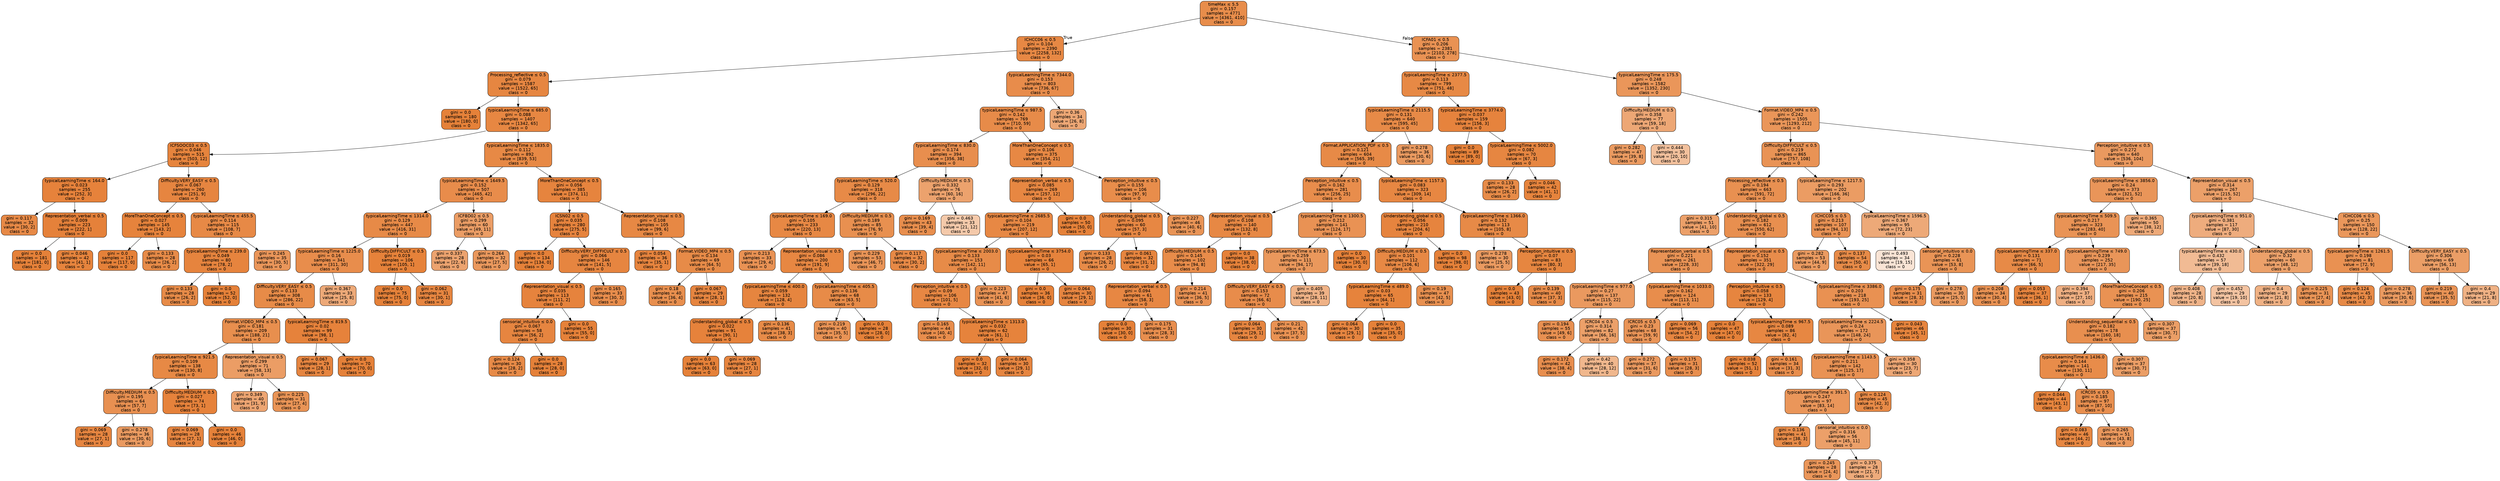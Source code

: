digraph Tree {
node [shape=box, style="filled, rounded", color="black", fontname=helvetica] ;
edge [fontname=helvetica] ;
0 [label=<timeMax &le; 5.5<br/>gini = 0.157<br/>samples = 4771<br/>value = [4361, 410]<br/>class = 0>, fillcolor="#e58139e7"] ;
1 [label=<ICHCC06 &le; 0.5<br/>gini = 0.104<br/>samples = 2390<br/>value = [2258, 132]<br/>class = 0>, fillcolor="#e58139f0"] ;
0 -> 1 [labeldistance=2.5, labelangle=45, headlabel="True"] ;
2 [label=<Processing_reflective &le; 0.5<br/>gini = 0.079<br/>samples = 1587<br/>value = [1522, 65]<br/>class = 0>, fillcolor="#e58139f4"] ;
1 -> 2 ;
3 [label=<gini = 0.0<br/>samples = 180<br/>value = [180, 0]<br/>class = 0>, fillcolor="#e58139ff"] ;
2 -> 3 ;
4 [label=<typicalLearningTime &le; 685.0<br/>gini = 0.088<br/>samples = 1407<br/>value = [1342, 65]<br/>class = 0>, fillcolor="#e58139f3"] ;
2 -> 4 ;
5 [label=<ICFSOOC03 &le; 0.5<br/>gini = 0.046<br/>samples = 515<br/>value = [503, 12]<br/>class = 0>, fillcolor="#e58139f9"] ;
4 -> 5 ;
6 [label=<typicalLearningTime &le; 164.0<br/>gini = 0.023<br/>samples = 255<br/>value = [252, 3]<br/>class = 0>, fillcolor="#e58139fc"] ;
5 -> 6 ;
7 [label=<gini = 0.117<br/>samples = 32<br/>value = [30, 2]<br/>class = 0>, fillcolor="#e58139ee"] ;
6 -> 7 ;
8 [label=<Representation_verbal &le; 0.5<br/>gini = 0.009<br/>samples = 223<br/>value = [222, 1]<br/>class = 0>, fillcolor="#e58139fe"] ;
6 -> 8 ;
9 [label=<gini = 0.0<br/>samples = 181<br/>value = [181, 0]<br/>class = 0>, fillcolor="#e58139ff"] ;
8 -> 9 ;
10 [label=<gini = 0.046<br/>samples = 42<br/>value = [41, 1]<br/>class = 0>, fillcolor="#e58139f9"] ;
8 -> 10 ;
11 [label=<Difficulty.VERY_EASY &le; 0.5<br/>gini = 0.067<br/>samples = 260<br/>value = [251, 9]<br/>class = 0>, fillcolor="#e58139f6"] ;
5 -> 11 ;
12 [label=<MoreThanOneConcept &le; 0.5<br/>gini = 0.027<br/>samples = 145<br/>value = [143, 2]<br/>class = 0>, fillcolor="#e58139fb"] ;
11 -> 12 ;
13 [label=<gini = 0.0<br/>samples = 117<br/>value = [117, 0]<br/>class = 0>, fillcolor="#e58139ff"] ;
12 -> 13 ;
14 [label=<gini = 0.133<br/>samples = 28<br/>value = [26, 2]<br/>class = 0>, fillcolor="#e58139eb"] ;
12 -> 14 ;
15 [label=<typicalLearningTime &le; 455.5<br/>gini = 0.114<br/>samples = 115<br/>value = [108, 7]<br/>class = 0>, fillcolor="#e58139ee"] ;
11 -> 15 ;
16 [label=<typicalLearningTime &le; 239.0<br/>gini = 0.049<br/>samples = 80<br/>value = [78, 2]<br/>class = 0>, fillcolor="#e58139f8"] ;
15 -> 16 ;
17 [label=<gini = 0.133<br/>samples = 28<br/>value = [26, 2]<br/>class = 0>, fillcolor="#e58139eb"] ;
16 -> 17 ;
18 [label=<gini = 0.0<br/>samples = 52<br/>value = [52, 0]<br/>class = 0>, fillcolor="#e58139ff"] ;
16 -> 18 ;
19 [label=<gini = 0.245<br/>samples = 35<br/>value = [30, 5]<br/>class = 0>, fillcolor="#e58139d4"] ;
15 -> 19 ;
20 [label=<typicalLearningTime &le; 1835.0<br/>gini = 0.112<br/>samples = 892<br/>value = [839, 53]<br/>class = 0>, fillcolor="#e58139ef"] ;
4 -> 20 ;
21 [label=<typicalLearningTime &le; 1649.5<br/>gini = 0.152<br/>samples = 507<br/>value = [465, 42]<br/>class = 0>, fillcolor="#e58139e8"] ;
20 -> 21 ;
22 [label=<typicalLearningTime &le; 1314.0<br/>gini = 0.129<br/>samples = 447<br/>value = [416, 31]<br/>class = 0>, fillcolor="#e58139ec"] ;
21 -> 22 ;
23 [label=<typicalLearningTime &le; 1225.0<br/>gini = 0.16<br/>samples = 341<br/>value = [311, 30]<br/>class = 0>, fillcolor="#e58139e6"] ;
22 -> 23 ;
24 [label=<Difficulty.VERY_EASY &le; 0.5<br/>gini = 0.133<br/>samples = 308<br/>value = [286, 22]<br/>class = 0>, fillcolor="#e58139eb"] ;
23 -> 24 ;
25 [label=<Format.VIDEO_MP4 &le; 0.5<br/>gini = 0.181<br/>samples = 209<br/>value = [188, 21]<br/>class = 0>, fillcolor="#e58139e3"] ;
24 -> 25 ;
26 [label=<typicalLearningTime &le; 921.5<br/>gini = 0.109<br/>samples = 138<br/>value = [130, 8]<br/>class = 0>, fillcolor="#e58139ef"] ;
25 -> 26 ;
27 [label=<Difficulty.MEDIUM &le; 0.5<br/>gini = 0.195<br/>samples = 64<br/>value = [57, 7]<br/>class = 0>, fillcolor="#e58139e0"] ;
26 -> 27 ;
28 [label=<gini = 0.069<br/>samples = 28<br/>value = [27, 1]<br/>class = 0>, fillcolor="#e58139f6"] ;
27 -> 28 ;
29 [label=<gini = 0.278<br/>samples = 36<br/>value = [30, 6]<br/>class = 0>, fillcolor="#e58139cc"] ;
27 -> 29 ;
30 [label=<Difficulty.MEDIUM &le; 0.5<br/>gini = 0.027<br/>samples = 74<br/>value = [73, 1]<br/>class = 0>, fillcolor="#e58139fc"] ;
26 -> 30 ;
31 [label=<gini = 0.069<br/>samples = 28<br/>value = [27, 1]<br/>class = 0>, fillcolor="#e58139f6"] ;
30 -> 31 ;
32 [label=<gini = 0.0<br/>samples = 46<br/>value = [46, 0]<br/>class = 0>, fillcolor="#e58139ff"] ;
30 -> 32 ;
33 [label=<Representation_visual &le; 0.5<br/>gini = 0.299<br/>samples = 71<br/>value = [58, 13]<br/>class = 0>, fillcolor="#e58139c6"] ;
25 -> 33 ;
34 [label=<gini = 0.349<br/>samples = 40<br/>value = [31, 9]<br/>class = 0>, fillcolor="#e58139b5"] ;
33 -> 34 ;
35 [label=<gini = 0.225<br/>samples = 31<br/>value = [27, 4]<br/>class = 0>, fillcolor="#e58139d9"] ;
33 -> 35 ;
36 [label=<typicalLearningTime &le; 819.5<br/>gini = 0.02<br/>samples = 99<br/>value = [98, 1]<br/>class = 0>, fillcolor="#e58139fc"] ;
24 -> 36 ;
37 [label=<gini = 0.067<br/>samples = 29<br/>value = [28, 1]<br/>class = 0>, fillcolor="#e58139f6"] ;
36 -> 37 ;
38 [label=<gini = 0.0<br/>samples = 70<br/>value = [70, 0]<br/>class = 0>, fillcolor="#e58139ff"] ;
36 -> 38 ;
39 [label=<gini = 0.367<br/>samples = 33<br/>value = [25, 8]<br/>class = 0>, fillcolor="#e58139ad"] ;
23 -> 39 ;
40 [label=<Difficulty.DIFFICULT &le; 0.5<br/>gini = 0.019<br/>samples = 106<br/>value = [105, 1]<br/>class = 0>, fillcolor="#e58139fd"] ;
22 -> 40 ;
41 [label=<gini = 0.0<br/>samples = 75<br/>value = [75, 0]<br/>class = 0>, fillcolor="#e58139ff"] ;
40 -> 41 ;
42 [label=<gini = 0.062<br/>samples = 31<br/>value = [30, 1]<br/>class = 0>, fillcolor="#e58139f6"] ;
40 -> 42 ;
43 [label=<ICFBD02 &le; 0.5<br/>gini = 0.299<br/>samples = 60<br/>value = [49, 11]<br/>class = 0>, fillcolor="#e58139c6"] ;
21 -> 43 ;
44 [label=<gini = 0.337<br/>samples = 28<br/>value = [22, 6]<br/>class = 0>, fillcolor="#e58139b9"] ;
43 -> 44 ;
45 [label=<gini = 0.264<br/>samples = 32<br/>value = [27, 5]<br/>class = 0>, fillcolor="#e58139d0"] ;
43 -> 45 ;
46 [label=<MoreThanOneConcept &le; 0.5<br/>gini = 0.056<br/>samples = 385<br/>value = [374, 11]<br/>class = 0>, fillcolor="#e58139f8"] ;
20 -> 46 ;
47 [label=<ICSN02 &le; 0.5<br/>gini = 0.035<br/>samples = 280<br/>value = [275, 5]<br/>class = 0>, fillcolor="#e58139fa"] ;
46 -> 47 ;
48 [label=<gini = 0.0<br/>samples = 134<br/>value = [134, 0]<br/>class = 0>, fillcolor="#e58139ff"] ;
47 -> 48 ;
49 [label=<Difficulty.VERY_DIFFICULT &le; 0.5<br/>gini = 0.066<br/>samples = 146<br/>value = [141, 5]<br/>class = 0>, fillcolor="#e58139f6"] ;
47 -> 49 ;
50 [label=<Representation_visual &le; 0.5<br/>gini = 0.035<br/>samples = 113<br/>value = [111, 2]<br/>class = 0>, fillcolor="#e58139fa"] ;
49 -> 50 ;
51 [label=<sensorial_intuitivo &le; 0.0<br/>gini = 0.067<br/>samples = 58<br/>value = [56, 2]<br/>class = 0>, fillcolor="#e58139f6"] ;
50 -> 51 ;
52 [label=<gini = 0.124<br/>samples = 30<br/>value = [28, 2]<br/>class = 0>, fillcolor="#e58139ed"] ;
51 -> 52 ;
53 [label=<gini = 0.0<br/>samples = 28<br/>value = [28, 0]<br/>class = 0>, fillcolor="#e58139ff"] ;
51 -> 53 ;
54 [label=<gini = 0.0<br/>samples = 55<br/>value = [55, 0]<br/>class = 0>, fillcolor="#e58139ff"] ;
50 -> 54 ;
55 [label=<gini = 0.165<br/>samples = 33<br/>value = [30, 3]<br/>class = 0>, fillcolor="#e58139e6"] ;
49 -> 55 ;
56 [label=<Representation_visual &le; 0.5<br/>gini = 0.108<br/>samples = 105<br/>value = [99, 6]<br/>class = 0>, fillcolor="#e58139f0"] ;
46 -> 56 ;
57 [label=<gini = 0.054<br/>samples = 36<br/>value = [35, 1]<br/>class = 0>, fillcolor="#e58139f8"] ;
56 -> 57 ;
58 [label=<Format.VIDEO_MP4 &le; 0.5<br/>gini = 0.134<br/>samples = 69<br/>value = [64, 5]<br/>class = 0>, fillcolor="#e58139eb"] ;
56 -> 58 ;
59 [label=<gini = 0.18<br/>samples = 40<br/>value = [36, 4]<br/>class = 0>, fillcolor="#e58139e3"] ;
58 -> 59 ;
60 [label=<gini = 0.067<br/>samples = 29<br/>value = [28, 1]<br/>class = 0>, fillcolor="#e58139f6"] ;
58 -> 60 ;
61 [label=<typicalLearningTime &le; 7344.0<br/>gini = 0.153<br/>samples = 803<br/>value = [736, 67]<br/>class = 0>, fillcolor="#e58139e8"] ;
1 -> 61 ;
62 [label=<typicalLearningTime &le; 987.5<br/>gini = 0.142<br/>samples = 769<br/>value = [710, 59]<br/>class = 0>, fillcolor="#e58139ea"] ;
61 -> 62 ;
63 [label=<typicalLearningTime &le; 830.0<br/>gini = 0.174<br/>samples = 394<br/>value = [356, 38]<br/>class = 0>, fillcolor="#e58139e4"] ;
62 -> 63 ;
64 [label=<typicalLearningTime &le; 520.0<br/>gini = 0.129<br/>samples = 318<br/>value = [296, 22]<br/>class = 0>, fillcolor="#e58139ec"] ;
63 -> 64 ;
65 [label=<typicalLearningTime &le; 169.0<br/>gini = 0.105<br/>samples = 233<br/>value = [220, 13]<br/>class = 0>, fillcolor="#e58139f0"] ;
64 -> 65 ;
66 [label=<gini = 0.213<br/>samples = 33<br/>value = [29, 4]<br/>class = 0>, fillcolor="#e58139dc"] ;
65 -> 66 ;
67 [label=<Representation_visual &le; 0.5<br/>gini = 0.086<br/>samples = 200<br/>value = [191, 9]<br/>class = 0>, fillcolor="#e58139f3"] ;
65 -> 67 ;
68 [label=<typicalLearningTime &le; 400.0<br/>gini = 0.059<br/>samples = 132<br/>value = [128, 4]<br/>class = 0>, fillcolor="#e58139f7"] ;
67 -> 68 ;
69 [label=<Understanding_global &le; 0.5<br/>gini = 0.022<br/>samples = 91<br/>value = [90, 1]<br/>class = 0>, fillcolor="#e58139fc"] ;
68 -> 69 ;
70 [label=<gini = 0.0<br/>samples = 63<br/>value = [63, 0]<br/>class = 0>, fillcolor="#e58139ff"] ;
69 -> 70 ;
71 [label=<gini = 0.069<br/>samples = 28<br/>value = [27, 1]<br/>class = 0>, fillcolor="#e58139f6"] ;
69 -> 71 ;
72 [label=<gini = 0.136<br/>samples = 41<br/>value = [38, 3]<br/>class = 0>, fillcolor="#e58139eb"] ;
68 -> 72 ;
73 [label=<typicalLearningTime &le; 405.5<br/>gini = 0.136<br/>samples = 68<br/>value = [63, 5]<br/>class = 0>, fillcolor="#e58139eb"] ;
67 -> 73 ;
74 [label=<gini = 0.219<br/>samples = 40<br/>value = [35, 5]<br/>class = 0>, fillcolor="#e58139db"] ;
73 -> 74 ;
75 [label=<gini = 0.0<br/>samples = 28<br/>value = [28, 0]<br/>class = 0>, fillcolor="#e58139ff"] ;
73 -> 75 ;
76 [label=<Difficulty.MEDIUM &le; 0.5<br/>gini = 0.189<br/>samples = 85<br/>value = [76, 9]<br/>class = 0>, fillcolor="#e58139e1"] ;
64 -> 76 ;
77 [label=<gini = 0.229<br/>samples = 53<br/>value = [46, 7]<br/>class = 0>, fillcolor="#e58139d8"] ;
76 -> 77 ;
78 [label=<gini = 0.117<br/>samples = 32<br/>value = [30, 2]<br/>class = 0>, fillcolor="#e58139ee"] ;
76 -> 78 ;
79 [label=<Difficulty.MEDIUM &le; 0.5<br/>gini = 0.332<br/>samples = 76<br/>value = [60, 16]<br/>class = 0>, fillcolor="#e58139bb"] ;
63 -> 79 ;
80 [label=<gini = 0.169<br/>samples = 43<br/>value = [39, 4]<br/>class = 0>, fillcolor="#e58139e5"] ;
79 -> 80 ;
81 [label=<gini = 0.463<br/>samples = 33<br/>value = [21, 12]<br/>class = 0>, fillcolor="#e581396d"] ;
79 -> 81 ;
82 [label=<MoreThanOneConcept &le; 0.5<br/>gini = 0.106<br/>samples = 375<br/>value = [354, 21]<br/>class = 0>, fillcolor="#e58139f0"] ;
62 -> 82 ;
83 [label=<Representation_verbal &le; 0.5<br/>gini = 0.085<br/>samples = 269<br/>value = [257, 12]<br/>class = 0>, fillcolor="#e58139f3"] ;
82 -> 83 ;
84 [label=<typicalLearningTime &le; 2685.5<br/>gini = 0.104<br/>samples = 219<br/>value = [207, 12]<br/>class = 0>, fillcolor="#e58139f0"] ;
83 -> 84 ;
85 [label=<typicalLearningTime &le; 2003.0<br/>gini = 0.133<br/>samples = 153<br/>value = [142, 11]<br/>class = 0>, fillcolor="#e58139eb"] ;
84 -> 85 ;
86 [label=<Perception_intuitive &le; 0.5<br/>gini = 0.09<br/>samples = 106<br/>value = [101, 5]<br/>class = 0>, fillcolor="#e58139f2"] ;
85 -> 86 ;
87 [label=<gini = 0.165<br/>samples = 44<br/>value = [40, 4]<br/>class = 0>, fillcolor="#e58139e6"] ;
86 -> 87 ;
88 [label=<typicalLearningTime &le; 1313.0<br/>gini = 0.032<br/>samples = 62<br/>value = [61, 1]<br/>class = 0>, fillcolor="#e58139fb"] ;
86 -> 88 ;
89 [label=<gini = 0.0<br/>samples = 32<br/>value = [32, 0]<br/>class = 0>, fillcolor="#e58139ff"] ;
88 -> 89 ;
90 [label=<gini = 0.064<br/>samples = 30<br/>value = [29, 1]<br/>class = 0>, fillcolor="#e58139f6"] ;
88 -> 90 ;
91 [label=<gini = 0.223<br/>samples = 47<br/>value = [41, 6]<br/>class = 0>, fillcolor="#e58139da"] ;
85 -> 91 ;
92 [label=<typicalLearningTime &le; 3754.0<br/>gini = 0.03<br/>samples = 66<br/>value = [65, 1]<br/>class = 0>, fillcolor="#e58139fb"] ;
84 -> 92 ;
93 [label=<gini = 0.0<br/>samples = 36<br/>value = [36, 0]<br/>class = 0>, fillcolor="#e58139ff"] ;
92 -> 93 ;
94 [label=<gini = 0.064<br/>samples = 30<br/>value = [29, 1]<br/>class = 0>, fillcolor="#e58139f6"] ;
92 -> 94 ;
95 [label=<gini = 0.0<br/>samples = 50<br/>value = [50, 0]<br/>class = 0>, fillcolor="#e58139ff"] ;
83 -> 95 ;
96 [label=<Perception_intuitive &le; 0.5<br/>gini = 0.155<br/>samples = 106<br/>value = [97, 9]<br/>class = 0>, fillcolor="#e58139e7"] ;
82 -> 96 ;
97 [label=<Understanding_global &le; 0.5<br/>gini = 0.095<br/>samples = 60<br/>value = [57, 3]<br/>class = 0>, fillcolor="#e58139f2"] ;
96 -> 97 ;
98 [label=<gini = 0.133<br/>samples = 28<br/>value = [26, 2]<br/>class = 0>, fillcolor="#e58139eb"] ;
97 -> 98 ;
99 [label=<gini = 0.061<br/>samples = 32<br/>value = [31, 1]<br/>class = 0>, fillcolor="#e58139f7"] ;
97 -> 99 ;
100 [label=<gini = 0.227<br/>samples = 46<br/>value = [40, 6]<br/>class = 0>, fillcolor="#e58139d9"] ;
96 -> 100 ;
101 [label=<gini = 0.36<br/>samples = 34<br/>value = [26, 8]<br/>class = 0>, fillcolor="#e58139b1"] ;
61 -> 101 ;
102 [label=<ICFA01 &le; 0.5<br/>gini = 0.206<br/>samples = 2381<br/>value = [2103, 278]<br/>class = 0>, fillcolor="#e58139dd"] ;
0 -> 102 [labeldistance=2.5, labelangle=-45, headlabel="False"] ;
103 [label=<typicalLearningTime &le; 2377.5<br/>gini = 0.113<br/>samples = 799<br/>value = [751, 48]<br/>class = 0>, fillcolor="#e58139ef"] ;
102 -> 103 ;
104 [label=<typicalLearningTime &le; 2115.5<br/>gini = 0.131<br/>samples = 640<br/>value = [595, 45]<br/>class = 0>, fillcolor="#e58139ec"] ;
103 -> 104 ;
105 [label=<Format.APPLICATION_PDF &le; 0.5<br/>gini = 0.121<br/>samples = 604<br/>value = [565, 39]<br/>class = 0>, fillcolor="#e58139ed"] ;
104 -> 105 ;
106 [label=<Perception_intuitive &le; 0.5<br/>gini = 0.162<br/>samples = 281<br/>value = [256, 25]<br/>class = 0>, fillcolor="#e58139e6"] ;
105 -> 106 ;
107 [label=<Representation_visual &le; 0.5<br/>gini = 0.108<br/>samples = 140<br/>value = [132, 8]<br/>class = 0>, fillcolor="#e58139f0"] ;
106 -> 107 ;
108 [label=<Difficulty.MEDIUM &le; 0.5<br/>gini = 0.145<br/>samples = 102<br/>value = [94, 8]<br/>class = 0>, fillcolor="#e58139e9"] ;
107 -> 108 ;
109 [label=<Representation_verbal &le; 0.5<br/>gini = 0.094<br/>samples = 61<br/>value = [58, 3]<br/>class = 0>, fillcolor="#e58139f2"] ;
108 -> 109 ;
110 [label=<gini = 0.0<br/>samples = 30<br/>value = [30, 0]<br/>class = 0>, fillcolor="#e58139ff"] ;
109 -> 110 ;
111 [label=<gini = 0.175<br/>samples = 31<br/>value = [28, 3]<br/>class = 0>, fillcolor="#e58139e4"] ;
109 -> 111 ;
112 [label=<gini = 0.214<br/>samples = 41<br/>value = [36, 5]<br/>class = 0>, fillcolor="#e58139dc"] ;
108 -> 112 ;
113 [label=<gini = 0.0<br/>samples = 38<br/>value = [38, 0]<br/>class = 0>, fillcolor="#e58139ff"] ;
107 -> 113 ;
114 [label=<typicalLearningTime &le; 1300.5<br/>gini = 0.212<br/>samples = 141<br/>value = [124, 17]<br/>class = 0>, fillcolor="#e58139dc"] ;
106 -> 114 ;
115 [label=<typicalLearningTime &le; 673.5<br/>gini = 0.259<br/>samples = 111<br/>value = [94, 17]<br/>class = 0>, fillcolor="#e58139d1"] ;
114 -> 115 ;
116 [label=<Difficulty.VERY_EASY &le; 0.5<br/>gini = 0.153<br/>samples = 72<br/>value = [66, 6]<br/>class = 0>, fillcolor="#e58139e8"] ;
115 -> 116 ;
117 [label=<gini = 0.064<br/>samples = 30<br/>value = [29, 1]<br/>class = 0>, fillcolor="#e58139f6"] ;
116 -> 117 ;
118 [label=<gini = 0.21<br/>samples = 42<br/>value = [37, 5]<br/>class = 0>, fillcolor="#e58139dd"] ;
116 -> 118 ;
119 [label=<gini = 0.405<br/>samples = 39<br/>value = [28, 11]<br/>class = 0>, fillcolor="#e581399b"] ;
115 -> 119 ;
120 [label=<gini = 0.0<br/>samples = 30<br/>value = [30, 0]<br/>class = 0>, fillcolor="#e58139ff"] ;
114 -> 120 ;
121 [label=<typicalLearningTime &le; 1157.5<br/>gini = 0.083<br/>samples = 323<br/>value = [309, 14]<br/>class = 0>, fillcolor="#e58139f3"] ;
105 -> 121 ;
122 [label=<Understanding_global &le; 0.5<br/>gini = 0.056<br/>samples = 210<br/>value = [204, 6]<br/>class = 0>, fillcolor="#e58139f8"] ;
121 -> 122 ;
123 [label=<Difficulty.MEDIUM &le; 0.5<br/>gini = 0.101<br/>samples = 112<br/>value = [106, 6]<br/>class = 0>, fillcolor="#e58139f1"] ;
122 -> 123 ;
124 [label=<typicalLearningTime &le; 489.0<br/>gini = 0.03<br/>samples = 65<br/>value = [64, 1]<br/>class = 0>, fillcolor="#e58139fb"] ;
123 -> 124 ;
125 [label=<gini = 0.064<br/>samples = 30<br/>value = [29, 1]<br/>class = 0>, fillcolor="#e58139f6"] ;
124 -> 125 ;
126 [label=<gini = 0.0<br/>samples = 35<br/>value = [35, 0]<br/>class = 0>, fillcolor="#e58139ff"] ;
124 -> 126 ;
127 [label=<gini = 0.19<br/>samples = 47<br/>value = [42, 5]<br/>class = 0>, fillcolor="#e58139e1"] ;
123 -> 127 ;
128 [label=<gini = 0.0<br/>samples = 98<br/>value = [98, 0]<br/>class = 0>, fillcolor="#e58139ff"] ;
122 -> 128 ;
129 [label=<typicalLearningTime &le; 1366.0<br/>gini = 0.132<br/>samples = 113<br/>value = [105, 8]<br/>class = 0>, fillcolor="#e58139ec"] ;
121 -> 129 ;
130 [label=<gini = 0.278<br/>samples = 30<br/>value = [25, 5]<br/>class = 0>, fillcolor="#e58139cc"] ;
129 -> 130 ;
131 [label=<Perception_intuitive &le; 0.5<br/>gini = 0.07<br/>samples = 83<br/>value = [80, 3]<br/>class = 0>, fillcolor="#e58139f5"] ;
129 -> 131 ;
132 [label=<gini = 0.0<br/>samples = 43<br/>value = [43, 0]<br/>class = 0>, fillcolor="#e58139ff"] ;
131 -> 132 ;
133 [label=<gini = 0.139<br/>samples = 40<br/>value = [37, 3]<br/>class = 0>, fillcolor="#e58139ea"] ;
131 -> 133 ;
134 [label=<gini = 0.278<br/>samples = 36<br/>value = [30, 6]<br/>class = 0>, fillcolor="#e58139cc"] ;
104 -> 134 ;
135 [label=<typicalLearningTime &le; 3774.0<br/>gini = 0.037<br/>samples = 159<br/>value = [156, 3]<br/>class = 0>, fillcolor="#e58139fa"] ;
103 -> 135 ;
136 [label=<gini = 0.0<br/>samples = 89<br/>value = [89, 0]<br/>class = 0>, fillcolor="#e58139ff"] ;
135 -> 136 ;
137 [label=<typicalLearningTime &le; 5002.0<br/>gini = 0.082<br/>samples = 70<br/>value = [67, 3]<br/>class = 0>, fillcolor="#e58139f4"] ;
135 -> 137 ;
138 [label=<gini = 0.133<br/>samples = 28<br/>value = [26, 2]<br/>class = 0>, fillcolor="#e58139eb"] ;
137 -> 138 ;
139 [label=<gini = 0.046<br/>samples = 42<br/>value = [41, 1]<br/>class = 0>, fillcolor="#e58139f9"] ;
137 -> 139 ;
140 [label=<typicalLearningTime &le; 175.5<br/>gini = 0.248<br/>samples = 1582<br/>value = [1352, 230]<br/>class = 0>, fillcolor="#e58139d4"] ;
102 -> 140 ;
141 [label=<Difficulty.MEDIUM &le; 0.5<br/>gini = 0.358<br/>samples = 77<br/>value = [59, 18]<br/>class = 0>, fillcolor="#e58139b1"] ;
140 -> 141 ;
142 [label=<gini = 0.282<br/>samples = 47<br/>value = [39, 8]<br/>class = 0>, fillcolor="#e58139cb"] ;
141 -> 142 ;
143 [label=<gini = 0.444<br/>samples = 30<br/>value = [20, 10]<br/>class = 0>, fillcolor="#e581397f"] ;
141 -> 143 ;
144 [label=<Format.VIDEO_MP4 &le; 0.5<br/>gini = 0.242<br/>samples = 1505<br/>value = [1293, 212]<br/>class = 0>, fillcolor="#e58139d5"] ;
140 -> 144 ;
145 [label=<Difficulty.DIFFICULT &le; 0.5<br/>gini = 0.219<br/>samples = 865<br/>value = [757, 108]<br/>class = 0>, fillcolor="#e58139db"] ;
144 -> 145 ;
146 [label=<Processing_reflective &le; 0.5<br/>gini = 0.194<br/>samples = 663<br/>value = [591, 72]<br/>class = 0>, fillcolor="#e58139e0"] ;
145 -> 146 ;
147 [label=<gini = 0.315<br/>samples = 51<br/>value = [41, 10]<br/>class = 0>, fillcolor="#e58139c1"] ;
146 -> 147 ;
148 [label=<Understanding_global &le; 0.5<br/>gini = 0.182<br/>samples = 612<br/>value = [550, 62]<br/>class = 0>, fillcolor="#e58139e2"] ;
146 -> 148 ;
149 [label=<Representation_verbal &le; 0.5<br/>gini = 0.221<br/>samples = 261<br/>value = [228, 33]<br/>class = 0>, fillcolor="#e58139da"] ;
148 -> 149 ;
150 [label=<typicalLearningTime &le; 977.0<br/>gini = 0.27<br/>samples = 137<br/>value = [115, 22]<br/>class = 0>, fillcolor="#e58139ce"] ;
149 -> 150 ;
151 [label=<gini = 0.194<br/>samples = 55<br/>value = [49, 6]<br/>class = 0>, fillcolor="#e58139e0"] ;
150 -> 151 ;
152 [label=<ICRC04 &le; 0.5<br/>gini = 0.314<br/>samples = 82<br/>value = [66, 16]<br/>class = 0>, fillcolor="#e58139c1"] ;
150 -> 152 ;
153 [label=<gini = 0.172<br/>samples = 42<br/>value = [38, 4]<br/>class = 0>, fillcolor="#e58139e4"] ;
152 -> 153 ;
154 [label=<gini = 0.42<br/>samples = 40<br/>value = [28, 12]<br/>class = 0>, fillcolor="#e5813992"] ;
152 -> 154 ;
155 [label=<typicalLearningTime &le; 1033.0<br/>gini = 0.162<br/>samples = 124<br/>value = [113, 11]<br/>class = 0>, fillcolor="#e58139e6"] ;
149 -> 155 ;
156 [label=<ICRC05 &le; 0.5<br/>gini = 0.23<br/>samples = 68<br/>value = [59, 9]<br/>class = 0>, fillcolor="#e58139d8"] ;
155 -> 156 ;
157 [label=<gini = 0.272<br/>samples = 37<br/>value = [31, 6]<br/>class = 0>, fillcolor="#e58139ce"] ;
156 -> 157 ;
158 [label=<gini = 0.175<br/>samples = 31<br/>value = [28, 3]<br/>class = 0>, fillcolor="#e58139e4"] ;
156 -> 158 ;
159 [label=<gini = 0.069<br/>samples = 56<br/>value = [54, 2]<br/>class = 0>, fillcolor="#e58139f6"] ;
155 -> 159 ;
160 [label=<Representation_visual &le; 0.5<br/>gini = 0.152<br/>samples = 351<br/>value = [322, 29]<br/>class = 0>, fillcolor="#e58139e8"] ;
148 -> 160 ;
161 [label=<Perception_intuitive &le; 0.5<br/>gini = 0.058<br/>samples = 133<br/>value = [129, 4]<br/>class = 0>, fillcolor="#e58139f7"] ;
160 -> 161 ;
162 [label=<gini = 0.0<br/>samples = 47<br/>value = [47, 0]<br/>class = 0>, fillcolor="#e58139ff"] ;
161 -> 162 ;
163 [label=<typicalLearningTime &le; 967.5<br/>gini = 0.089<br/>samples = 86<br/>value = [82, 4]<br/>class = 0>, fillcolor="#e58139f3"] ;
161 -> 163 ;
164 [label=<gini = 0.038<br/>samples = 52<br/>value = [51, 1]<br/>class = 0>, fillcolor="#e58139fa"] ;
163 -> 164 ;
165 [label=<gini = 0.161<br/>samples = 34<br/>value = [31, 3]<br/>class = 0>, fillcolor="#e58139e6"] ;
163 -> 165 ;
166 [label=<typicalLearningTime &le; 3386.0<br/>gini = 0.203<br/>samples = 218<br/>value = [193, 25]<br/>class = 0>, fillcolor="#e58139de"] ;
160 -> 166 ;
167 [label=<typicalLearningTime &le; 2224.5<br/>gini = 0.24<br/>samples = 172<br/>value = [148, 24]<br/>class = 0>, fillcolor="#e58139d6"] ;
166 -> 167 ;
168 [label=<typicalLearningTime &le; 1143.5<br/>gini = 0.211<br/>samples = 142<br/>value = [125, 17]<br/>class = 0>, fillcolor="#e58139dc"] ;
167 -> 168 ;
169 [label=<typicalLearningTime &le; 391.5<br/>gini = 0.247<br/>samples = 97<br/>value = [83, 14]<br/>class = 0>, fillcolor="#e58139d4"] ;
168 -> 169 ;
170 [label=<gini = 0.136<br/>samples = 41<br/>value = [38, 3]<br/>class = 0>, fillcolor="#e58139eb"] ;
169 -> 170 ;
171 [label=<sensorial_intuitivo &le; 0.0<br/>gini = 0.316<br/>samples = 56<br/>value = [45, 11]<br/>class = 0>, fillcolor="#e58139c1"] ;
169 -> 171 ;
172 [label=<gini = 0.245<br/>samples = 28<br/>value = [24, 4]<br/>class = 0>, fillcolor="#e58139d4"] ;
171 -> 172 ;
173 [label=<gini = 0.375<br/>samples = 28<br/>value = [21, 7]<br/>class = 0>, fillcolor="#e58139aa"] ;
171 -> 173 ;
174 [label=<gini = 0.124<br/>samples = 45<br/>value = [42, 3]<br/>class = 0>, fillcolor="#e58139ed"] ;
168 -> 174 ;
175 [label=<gini = 0.358<br/>samples = 30<br/>value = [23, 7]<br/>class = 0>, fillcolor="#e58139b1"] ;
167 -> 175 ;
176 [label=<gini = 0.043<br/>samples = 46<br/>value = [45, 1]<br/>class = 0>, fillcolor="#e58139f9"] ;
166 -> 176 ;
177 [label=<typicalLearningTime &le; 1217.5<br/>gini = 0.293<br/>samples = 202<br/>value = [166, 36]<br/>class = 0>, fillcolor="#e58139c8"] ;
145 -> 177 ;
178 [label=<ICHCC05 &le; 0.5<br/>gini = 0.213<br/>samples = 107<br/>value = [94, 13]<br/>class = 0>, fillcolor="#e58139dc"] ;
177 -> 178 ;
179 [label=<gini = 0.282<br/>samples = 53<br/>value = [44, 9]<br/>class = 0>, fillcolor="#e58139cb"] ;
178 -> 179 ;
180 [label=<gini = 0.137<br/>samples = 54<br/>value = [50, 4]<br/>class = 0>, fillcolor="#e58139eb"] ;
178 -> 180 ;
181 [label=<typicalLearningTime &le; 1596.5<br/>gini = 0.367<br/>samples = 95<br/>value = [72, 23]<br/>class = 0>, fillcolor="#e58139ae"] ;
177 -> 181 ;
182 [label=<gini = 0.493<br/>samples = 34<br/>value = [19, 15]<br/>class = 0>, fillcolor="#e5813936"] ;
181 -> 182 ;
183 [label=<sensorial_intuitivo &le; 0.0<br/>gini = 0.228<br/>samples = 61<br/>value = [53, 8]<br/>class = 0>, fillcolor="#e58139d9"] ;
181 -> 183 ;
184 [label=<gini = 0.175<br/>samples = 31<br/>value = [28, 3]<br/>class = 0>, fillcolor="#e58139e4"] ;
183 -> 184 ;
185 [label=<gini = 0.278<br/>samples = 30<br/>value = [25, 5]<br/>class = 0>, fillcolor="#e58139cc"] ;
183 -> 185 ;
186 [label=<Perception_intuitive &le; 0.5<br/>gini = 0.272<br/>samples = 640<br/>value = [536, 104]<br/>class = 0>, fillcolor="#e58139ce"] ;
144 -> 186 ;
187 [label=<typicalLearningTime &le; 3856.0<br/>gini = 0.24<br/>samples = 373<br/>value = [321, 52]<br/>class = 0>, fillcolor="#e58139d6"] ;
186 -> 187 ;
188 [label=<typicalLearningTime &le; 509.5<br/>gini = 0.217<br/>samples = 323<br/>value = [283, 40]<br/>class = 0>, fillcolor="#e58139db"] ;
187 -> 188 ;
189 [label=<typicalLearningTime &le; 337.0<br/>gini = 0.131<br/>samples = 71<br/>value = [66, 5]<br/>class = 0>, fillcolor="#e58139ec"] ;
188 -> 189 ;
190 [label=<gini = 0.208<br/>samples = 34<br/>value = [30, 4]<br/>class = 0>, fillcolor="#e58139dd"] ;
189 -> 190 ;
191 [label=<gini = 0.053<br/>samples = 37<br/>value = [36, 1]<br/>class = 0>, fillcolor="#e58139f8"] ;
189 -> 191 ;
192 [label=<typicalLearningTime &le; 749.0<br/>gini = 0.239<br/>samples = 252<br/>value = [217, 35]<br/>class = 0>, fillcolor="#e58139d6"] ;
188 -> 192 ;
193 [label=<gini = 0.394<br/>samples = 37<br/>value = [27, 10]<br/>class = 0>, fillcolor="#e58139a1"] ;
192 -> 193 ;
194 [label=<MoreThanOneConcept &le; 0.5<br/>gini = 0.206<br/>samples = 215<br/>value = [190, 25]<br/>class = 0>, fillcolor="#e58139dd"] ;
192 -> 194 ;
195 [label=<Understanding_sequential &le; 0.5<br/>gini = 0.182<br/>samples = 178<br/>value = [160, 18]<br/>class = 0>, fillcolor="#e58139e2"] ;
194 -> 195 ;
196 [label=<typicalLearningTime &le; 1436.0<br/>gini = 0.144<br/>samples = 141<br/>value = [130, 11]<br/>class = 0>, fillcolor="#e58139e9"] ;
195 -> 196 ;
197 [label=<gini = 0.044<br/>samples = 44<br/>value = [43, 1]<br/>class = 0>, fillcolor="#e58139f9"] ;
196 -> 197 ;
198 [label=<ICRC05 &le; 0.5<br/>gini = 0.185<br/>samples = 97<br/>value = [87, 10]<br/>class = 0>, fillcolor="#e58139e2"] ;
196 -> 198 ;
199 [label=<gini = 0.083<br/>samples = 46<br/>value = [44, 2]<br/>class = 0>, fillcolor="#e58139f3"] ;
198 -> 199 ;
200 [label=<gini = 0.265<br/>samples = 51<br/>value = [43, 8]<br/>class = 0>, fillcolor="#e58139d0"] ;
198 -> 200 ;
201 [label=<gini = 0.307<br/>samples = 37<br/>value = [30, 7]<br/>class = 0>, fillcolor="#e58139c4"] ;
195 -> 201 ;
202 [label=<gini = 0.307<br/>samples = 37<br/>value = [30, 7]<br/>class = 0>, fillcolor="#e58139c4"] ;
194 -> 202 ;
203 [label=<gini = 0.365<br/>samples = 50<br/>value = [38, 12]<br/>class = 0>, fillcolor="#e58139ae"] ;
187 -> 203 ;
204 [label=<Representation_visual &le; 0.5<br/>gini = 0.314<br/>samples = 267<br/>value = [215, 52]<br/>class = 0>, fillcolor="#e58139c1"] ;
186 -> 204 ;
205 [label=<typicalLearningTime &le; 951.0<br/>gini = 0.381<br/>samples = 117<br/>value = [87, 30]<br/>class = 0>, fillcolor="#e58139a7"] ;
204 -> 205 ;
206 [label=<typicalLearningTime &le; 430.0<br/>gini = 0.432<br/>samples = 57<br/>value = [39, 18]<br/>class = 0>, fillcolor="#e5813989"] ;
205 -> 206 ;
207 [label=<gini = 0.408<br/>samples = 28<br/>value = [20, 8]<br/>class = 0>, fillcolor="#e5813999"] ;
206 -> 207 ;
208 [label=<gini = 0.452<br/>samples = 29<br/>value = [19, 10]<br/>class = 0>, fillcolor="#e5813979"] ;
206 -> 208 ;
209 [label=<Understanding_global &le; 0.5<br/>gini = 0.32<br/>samples = 60<br/>value = [48, 12]<br/>class = 0>, fillcolor="#e58139bf"] ;
205 -> 209 ;
210 [label=<gini = 0.4<br/>samples = 29<br/>value = [21, 8]<br/>class = 0>, fillcolor="#e581399e"] ;
209 -> 210 ;
211 [label=<gini = 0.225<br/>samples = 31<br/>value = [27, 4]<br/>class = 0>, fillcolor="#e58139d9"] ;
209 -> 211 ;
212 [label=<ICHCC06 &le; 0.5<br/>gini = 0.25<br/>samples = 150<br/>value = [128, 22]<br/>class = 0>, fillcolor="#e58139d3"] ;
204 -> 212 ;
213 [label=<typicalLearningTime &le; 1261.5<br/>gini = 0.198<br/>samples = 81<br/>value = [72, 9]<br/>class = 0>, fillcolor="#e58139df"] ;
212 -> 213 ;
214 [label=<gini = 0.124<br/>samples = 45<br/>value = [42, 3]<br/>class = 0>, fillcolor="#e58139ed"] ;
213 -> 214 ;
215 [label=<gini = 0.278<br/>samples = 36<br/>value = [30, 6]<br/>class = 0>, fillcolor="#e58139cc"] ;
213 -> 215 ;
216 [label=<Difficulty.VERY_EASY &le; 0.5<br/>gini = 0.306<br/>samples = 69<br/>value = [56, 13]<br/>class = 0>, fillcolor="#e58139c4"] ;
212 -> 216 ;
217 [label=<gini = 0.219<br/>samples = 40<br/>value = [35, 5]<br/>class = 0>, fillcolor="#e58139db"] ;
216 -> 217 ;
218 [label=<gini = 0.4<br/>samples = 29<br/>value = [21, 8]<br/>class = 0>, fillcolor="#e581399e"] ;
216 -> 218 ;
}